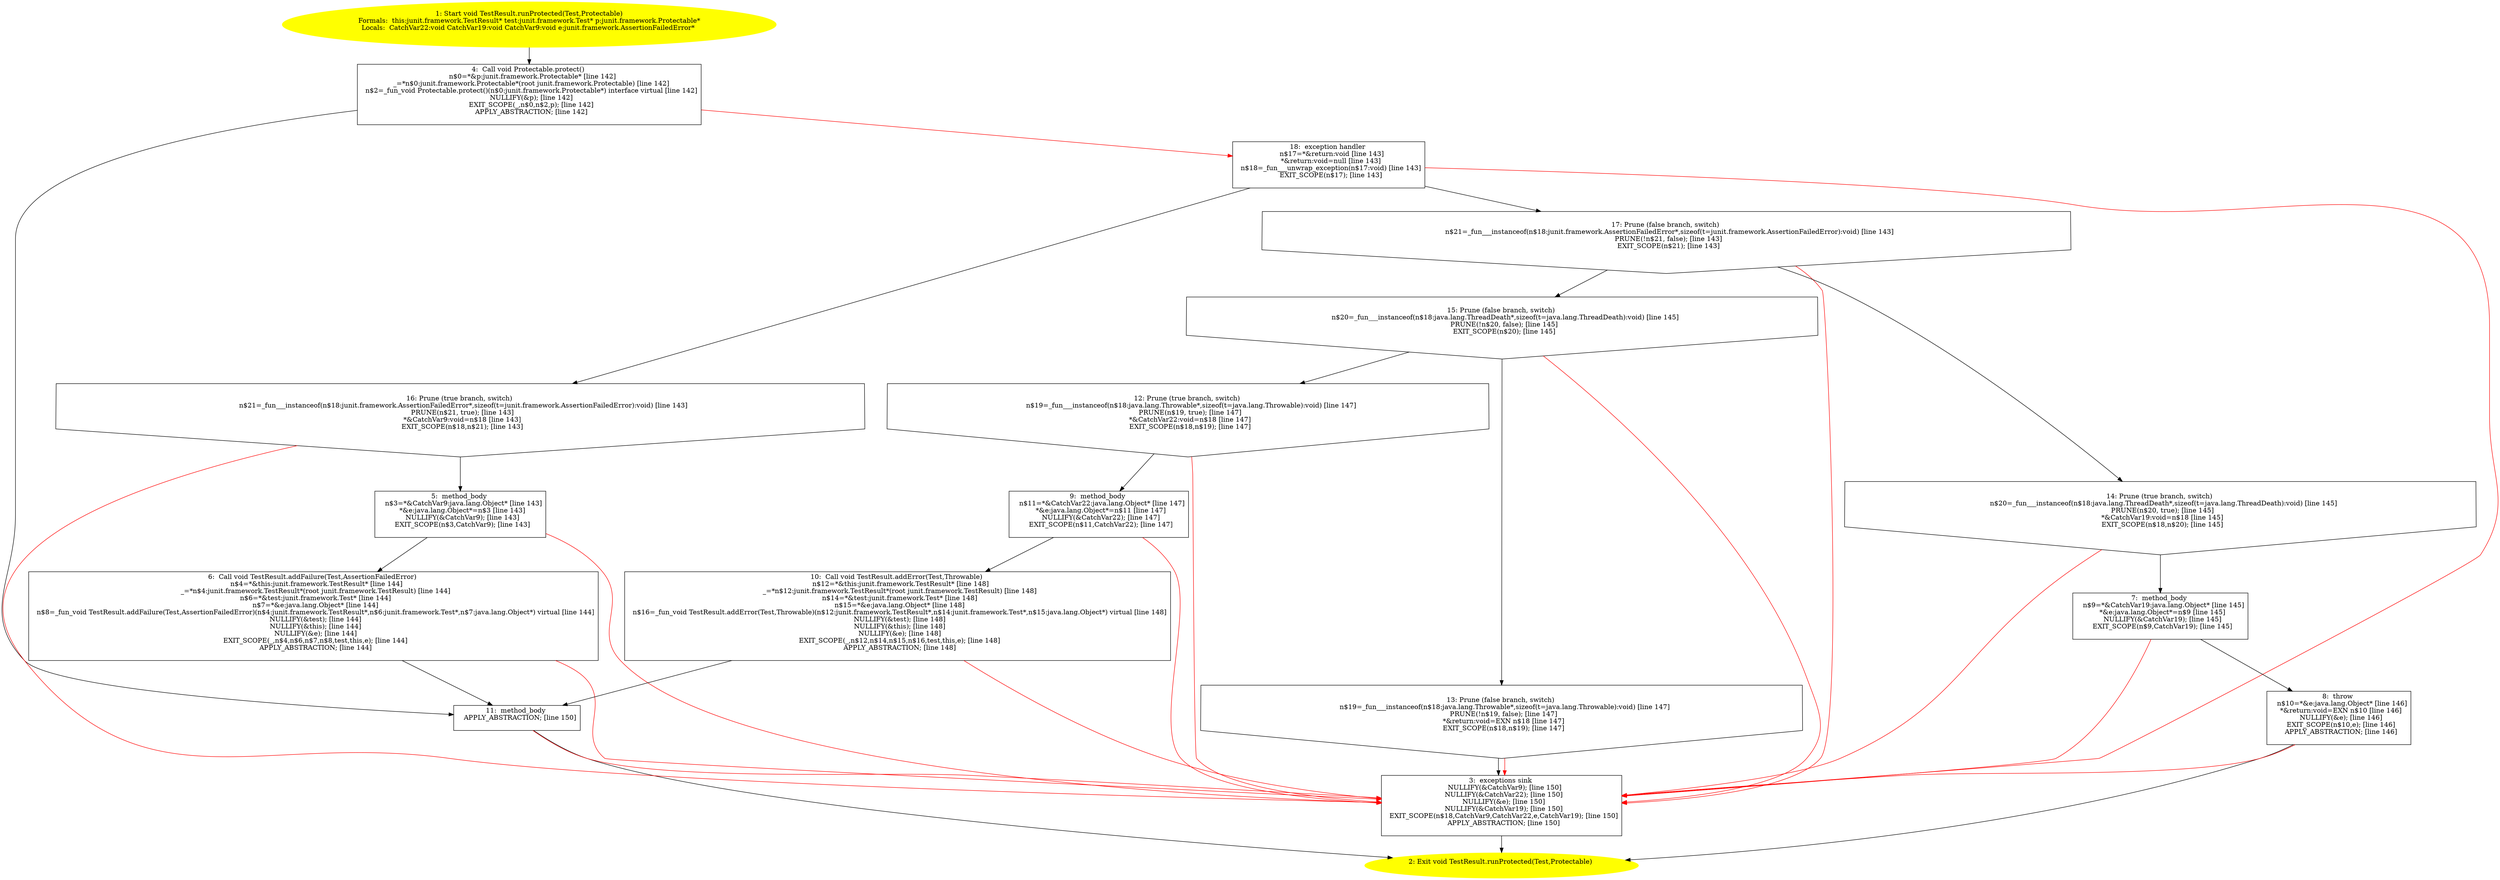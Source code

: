 /* @generated */
digraph cfg {
"junit.framework.TestResult.runProtected(junit.framework.Test,junit.framework.Protectable):void.e2b25bb82512a24cd7fc942d89ac03a5_1" [label="1: Start void TestResult.runProtected(Test,Protectable)\nFormals:  this:junit.framework.TestResult* test:junit.framework.Test* p:junit.framework.Protectable*\nLocals:  CatchVar22:void CatchVar19:void CatchVar9:void e:junit.framework.AssertionFailedError* \n  " color=yellow style=filled]
	

	 "junit.framework.TestResult.runProtected(junit.framework.Test,junit.framework.Protectable):void.e2b25bb82512a24cd7fc942d89ac03a5_1" -> "junit.framework.TestResult.runProtected(junit.framework.Test,junit.framework.Protectable):void.e2b25bb82512a24cd7fc942d89ac03a5_4" ;
"junit.framework.TestResult.runProtected(junit.framework.Test,junit.framework.Protectable):void.e2b25bb82512a24cd7fc942d89ac03a5_2" [label="2: Exit void TestResult.runProtected(Test,Protectable) \n  " color=yellow style=filled]
	

"junit.framework.TestResult.runProtected(junit.framework.Test,junit.framework.Protectable):void.e2b25bb82512a24cd7fc942d89ac03a5_3" [label="3:  exceptions sink \n   NULLIFY(&CatchVar9); [line 150]\n  NULLIFY(&CatchVar22); [line 150]\n  NULLIFY(&e); [line 150]\n  NULLIFY(&CatchVar19); [line 150]\n  EXIT_SCOPE(n$18,CatchVar9,CatchVar22,e,CatchVar19); [line 150]\n  APPLY_ABSTRACTION; [line 150]\n " shape="box"]
	

	 "junit.framework.TestResult.runProtected(junit.framework.Test,junit.framework.Protectable):void.e2b25bb82512a24cd7fc942d89ac03a5_3" -> "junit.framework.TestResult.runProtected(junit.framework.Test,junit.framework.Protectable):void.e2b25bb82512a24cd7fc942d89ac03a5_2" ;
"junit.framework.TestResult.runProtected(junit.framework.Test,junit.framework.Protectable):void.e2b25bb82512a24cd7fc942d89ac03a5_4" [label="4:  Call void Protectable.protect() \n   n$0=*&p:junit.framework.Protectable* [line 142]\n  _=*n$0:junit.framework.Protectable*(root junit.framework.Protectable) [line 142]\n  n$2=_fun_void Protectable.protect()(n$0:junit.framework.Protectable*) interface virtual [line 142]\n  NULLIFY(&p); [line 142]\n  EXIT_SCOPE(_,n$0,n$2,p); [line 142]\n  APPLY_ABSTRACTION; [line 142]\n " shape="box"]
	

	 "junit.framework.TestResult.runProtected(junit.framework.Test,junit.framework.Protectable):void.e2b25bb82512a24cd7fc942d89ac03a5_4" -> "junit.framework.TestResult.runProtected(junit.framework.Test,junit.framework.Protectable):void.e2b25bb82512a24cd7fc942d89ac03a5_11" ;
	 "junit.framework.TestResult.runProtected(junit.framework.Test,junit.framework.Protectable):void.e2b25bb82512a24cd7fc942d89ac03a5_4" -> "junit.framework.TestResult.runProtected(junit.framework.Test,junit.framework.Protectable):void.e2b25bb82512a24cd7fc942d89ac03a5_18" [color="red" ];
"junit.framework.TestResult.runProtected(junit.framework.Test,junit.framework.Protectable):void.e2b25bb82512a24cd7fc942d89ac03a5_5" [label="5:  method_body \n   n$3=*&CatchVar9:java.lang.Object* [line 143]\n  *&e:java.lang.Object*=n$3 [line 143]\n  NULLIFY(&CatchVar9); [line 143]\n  EXIT_SCOPE(n$3,CatchVar9); [line 143]\n " shape="box"]
	

	 "junit.framework.TestResult.runProtected(junit.framework.Test,junit.framework.Protectable):void.e2b25bb82512a24cd7fc942d89ac03a5_5" -> "junit.framework.TestResult.runProtected(junit.framework.Test,junit.framework.Protectable):void.e2b25bb82512a24cd7fc942d89ac03a5_6" ;
	 "junit.framework.TestResult.runProtected(junit.framework.Test,junit.framework.Protectable):void.e2b25bb82512a24cd7fc942d89ac03a5_5" -> "junit.framework.TestResult.runProtected(junit.framework.Test,junit.framework.Protectable):void.e2b25bb82512a24cd7fc942d89ac03a5_3" [color="red" ];
"junit.framework.TestResult.runProtected(junit.framework.Test,junit.framework.Protectable):void.e2b25bb82512a24cd7fc942d89ac03a5_6" [label="6:  Call void TestResult.addFailure(Test,AssertionFailedError) \n   n$4=*&this:junit.framework.TestResult* [line 144]\n  _=*n$4:junit.framework.TestResult*(root junit.framework.TestResult) [line 144]\n  n$6=*&test:junit.framework.Test* [line 144]\n  n$7=*&e:java.lang.Object* [line 144]\n  n$8=_fun_void TestResult.addFailure(Test,AssertionFailedError)(n$4:junit.framework.TestResult*,n$6:junit.framework.Test*,n$7:java.lang.Object*) virtual [line 144]\n  NULLIFY(&test); [line 144]\n  NULLIFY(&this); [line 144]\n  NULLIFY(&e); [line 144]\n  EXIT_SCOPE(_,n$4,n$6,n$7,n$8,test,this,e); [line 144]\n  APPLY_ABSTRACTION; [line 144]\n " shape="box"]
	

	 "junit.framework.TestResult.runProtected(junit.framework.Test,junit.framework.Protectable):void.e2b25bb82512a24cd7fc942d89ac03a5_6" -> "junit.framework.TestResult.runProtected(junit.framework.Test,junit.framework.Protectable):void.e2b25bb82512a24cd7fc942d89ac03a5_11" ;
	 "junit.framework.TestResult.runProtected(junit.framework.Test,junit.framework.Protectable):void.e2b25bb82512a24cd7fc942d89ac03a5_6" -> "junit.framework.TestResult.runProtected(junit.framework.Test,junit.framework.Protectable):void.e2b25bb82512a24cd7fc942d89ac03a5_3" [color="red" ];
"junit.framework.TestResult.runProtected(junit.framework.Test,junit.framework.Protectable):void.e2b25bb82512a24cd7fc942d89ac03a5_7" [label="7:  method_body \n   n$9=*&CatchVar19:java.lang.Object* [line 145]\n  *&e:java.lang.Object*=n$9 [line 145]\n  NULLIFY(&CatchVar19); [line 145]\n  EXIT_SCOPE(n$9,CatchVar19); [line 145]\n " shape="box"]
	

	 "junit.framework.TestResult.runProtected(junit.framework.Test,junit.framework.Protectable):void.e2b25bb82512a24cd7fc942d89ac03a5_7" -> "junit.framework.TestResult.runProtected(junit.framework.Test,junit.framework.Protectable):void.e2b25bb82512a24cd7fc942d89ac03a5_8" ;
	 "junit.framework.TestResult.runProtected(junit.framework.Test,junit.framework.Protectable):void.e2b25bb82512a24cd7fc942d89ac03a5_7" -> "junit.framework.TestResult.runProtected(junit.framework.Test,junit.framework.Protectable):void.e2b25bb82512a24cd7fc942d89ac03a5_3" [color="red" ];
"junit.framework.TestResult.runProtected(junit.framework.Test,junit.framework.Protectable):void.e2b25bb82512a24cd7fc942d89ac03a5_8" [label="8:  throw \n   n$10=*&e:java.lang.Object* [line 146]\n  *&return:void=EXN n$10 [line 146]\n  NULLIFY(&e); [line 146]\n  EXIT_SCOPE(n$10,e); [line 146]\n  APPLY_ABSTRACTION; [line 146]\n " shape="box"]
	

	 "junit.framework.TestResult.runProtected(junit.framework.Test,junit.framework.Protectable):void.e2b25bb82512a24cd7fc942d89ac03a5_8" -> "junit.framework.TestResult.runProtected(junit.framework.Test,junit.framework.Protectable):void.e2b25bb82512a24cd7fc942d89ac03a5_2" ;
	 "junit.framework.TestResult.runProtected(junit.framework.Test,junit.framework.Protectable):void.e2b25bb82512a24cd7fc942d89ac03a5_8" -> "junit.framework.TestResult.runProtected(junit.framework.Test,junit.framework.Protectable):void.e2b25bb82512a24cd7fc942d89ac03a5_3" [color="red" ];
"junit.framework.TestResult.runProtected(junit.framework.Test,junit.framework.Protectable):void.e2b25bb82512a24cd7fc942d89ac03a5_9" [label="9:  method_body \n   n$11=*&CatchVar22:java.lang.Object* [line 147]\n  *&e:java.lang.Object*=n$11 [line 147]\n  NULLIFY(&CatchVar22); [line 147]\n  EXIT_SCOPE(n$11,CatchVar22); [line 147]\n " shape="box"]
	

	 "junit.framework.TestResult.runProtected(junit.framework.Test,junit.framework.Protectable):void.e2b25bb82512a24cd7fc942d89ac03a5_9" -> "junit.framework.TestResult.runProtected(junit.framework.Test,junit.framework.Protectable):void.e2b25bb82512a24cd7fc942d89ac03a5_10" ;
	 "junit.framework.TestResult.runProtected(junit.framework.Test,junit.framework.Protectable):void.e2b25bb82512a24cd7fc942d89ac03a5_9" -> "junit.framework.TestResult.runProtected(junit.framework.Test,junit.framework.Protectable):void.e2b25bb82512a24cd7fc942d89ac03a5_3" [color="red" ];
"junit.framework.TestResult.runProtected(junit.framework.Test,junit.framework.Protectable):void.e2b25bb82512a24cd7fc942d89ac03a5_10" [label="10:  Call void TestResult.addError(Test,Throwable) \n   n$12=*&this:junit.framework.TestResult* [line 148]\n  _=*n$12:junit.framework.TestResult*(root junit.framework.TestResult) [line 148]\n  n$14=*&test:junit.framework.Test* [line 148]\n  n$15=*&e:java.lang.Object* [line 148]\n  n$16=_fun_void TestResult.addError(Test,Throwable)(n$12:junit.framework.TestResult*,n$14:junit.framework.Test*,n$15:java.lang.Object*) virtual [line 148]\n  NULLIFY(&test); [line 148]\n  NULLIFY(&this); [line 148]\n  NULLIFY(&e); [line 148]\n  EXIT_SCOPE(_,n$12,n$14,n$15,n$16,test,this,e); [line 148]\n  APPLY_ABSTRACTION; [line 148]\n " shape="box"]
	

	 "junit.framework.TestResult.runProtected(junit.framework.Test,junit.framework.Protectable):void.e2b25bb82512a24cd7fc942d89ac03a5_10" -> "junit.framework.TestResult.runProtected(junit.framework.Test,junit.framework.Protectable):void.e2b25bb82512a24cd7fc942d89ac03a5_11" ;
	 "junit.framework.TestResult.runProtected(junit.framework.Test,junit.framework.Protectable):void.e2b25bb82512a24cd7fc942d89ac03a5_10" -> "junit.framework.TestResult.runProtected(junit.framework.Test,junit.framework.Protectable):void.e2b25bb82512a24cd7fc942d89ac03a5_3" [color="red" ];
"junit.framework.TestResult.runProtected(junit.framework.Test,junit.framework.Protectable):void.e2b25bb82512a24cd7fc942d89ac03a5_11" [label="11:  method_body \n   APPLY_ABSTRACTION; [line 150]\n " shape="box"]
	

	 "junit.framework.TestResult.runProtected(junit.framework.Test,junit.framework.Protectable):void.e2b25bb82512a24cd7fc942d89ac03a5_11" -> "junit.framework.TestResult.runProtected(junit.framework.Test,junit.framework.Protectable):void.e2b25bb82512a24cd7fc942d89ac03a5_2" ;
	 "junit.framework.TestResult.runProtected(junit.framework.Test,junit.framework.Protectable):void.e2b25bb82512a24cd7fc942d89ac03a5_11" -> "junit.framework.TestResult.runProtected(junit.framework.Test,junit.framework.Protectable):void.e2b25bb82512a24cd7fc942d89ac03a5_3" [color="red" ];
"junit.framework.TestResult.runProtected(junit.framework.Test,junit.framework.Protectable):void.e2b25bb82512a24cd7fc942d89ac03a5_12" [label="12: Prune (true branch, switch) \n   n$19=_fun___instanceof(n$18:java.lang.Throwable*,sizeof(t=java.lang.Throwable):void) [line 147]\n  PRUNE(n$19, true); [line 147]\n  *&CatchVar22:void=n$18 [line 147]\n  EXIT_SCOPE(n$18,n$19); [line 147]\n " shape="invhouse"]
	

	 "junit.framework.TestResult.runProtected(junit.framework.Test,junit.framework.Protectable):void.e2b25bb82512a24cd7fc942d89ac03a5_12" -> "junit.framework.TestResult.runProtected(junit.framework.Test,junit.framework.Protectable):void.e2b25bb82512a24cd7fc942d89ac03a5_9" ;
	 "junit.framework.TestResult.runProtected(junit.framework.Test,junit.framework.Protectable):void.e2b25bb82512a24cd7fc942d89ac03a5_12" -> "junit.framework.TestResult.runProtected(junit.framework.Test,junit.framework.Protectable):void.e2b25bb82512a24cd7fc942d89ac03a5_3" [color="red" ];
"junit.framework.TestResult.runProtected(junit.framework.Test,junit.framework.Protectable):void.e2b25bb82512a24cd7fc942d89ac03a5_13" [label="13: Prune (false branch, switch) \n   n$19=_fun___instanceof(n$18:java.lang.Throwable*,sizeof(t=java.lang.Throwable):void) [line 147]\n  PRUNE(!n$19, false); [line 147]\n  *&return:void=EXN n$18 [line 147]\n  EXIT_SCOPE(n$18,n$19); [line 147]\n " shape="invhouse"]
	

	 "junit.framework.TestResult.runProtected(junit.framework.Test,junit.framework.Protectable):void.e2b25bb82512a24cd7fc942d89ac03a5_13" -> "junit.framework.TestResult.runProtected(junit.framework.Test,junit.framework.Protectable):void.e2b25bb82512a24cd7fc942d89ac03a5_3" ;
	 "junit.framework.TestResult.runProtected(junit.framework.Test,junit.framework.Protectable):void.e2b25bb82512a24cd7fc942d89ac03a5_13" -> "junit.framework.TestResult.runProtected(junit.framework.Test,junit.framework.Protectable):void.e2b25bb82512a24cd7fc942d89ac03a5_3" [color="red" ];
"junit.framework.TestResult.runProtected(junit.framework.Test,junit.framework.Protectable):void.e2b25bb82512a24cd7fc942d89ac03a5_14" [label="14: Prune (true branch, switch) \n   n$20=_fun___instanceof(n$18:java.lang.ThreadDeath*,sizeof(t=java.lang.ThreadDeath):void) [line 145]\n  PRUNE(n$20, true); [line 145]\n  *&CatchVar19:void=n$18 [line 145]\n  EXIT_SCOPE(n$18,n$20); [line 145]\n " shape="invhouse"]
	

	 "junit.framework.TestResult.runProtected(junit.framework.Test,junit.framework.Protectable):void.e2b25bb82512a24cd7fc942d89ac03a5_14" -> "junit.framework.TestResult.runProtected(junit.framework.Test,junit.framework.Protectable):void.e2b25bb82512a24cd7fc942d89ac03a5_7" ;
	 "junit.framework.TestResult.runProtected(junit.framework.Test,junit.framework.Protectable):void.e2b25bb82512a24cd7fc942d89ac03a5_14" -> "junit.framework.TestResult.runProtected(junit.framework.Test,junit.framework.Protectable):void.e2b25bb82512a24cd7fc942d89ac03a5_3" [color="red" ];
"junit.framework.TestResult.runProtected(junit.framework.Test,junit.framework.Protectable):void.e2b25bb82512a24cd7fc942d89ac03a5_15" [label="15: Prune (false branch, switch) \n   n$20=_fun___instanceof(n$18:java.lang.ThreadDeath*,sizeof(t=java.lang.ThreadDeath):void) [line 145]\n  PRUNE(!n$20, false); [line 145]\n  EXIT_SCOPE(n$20); [line 145]\n " shape="invhouse"]
	

	 "junit.framework.TestResult.runProtected(junit.framework.Test,junit.framework.Protectable):void.e2b25bb82512a24cd7fc942d89ac03a5_15" -> "junit.framework.TestResult.runProtected(junit.framework.Test,junit.framework.Protectable):void.e2b25bb82512a24cd7fc942d89ac03a5_12" ;
	 "junit.framework.TestResult.runProtected(junit.framework.Test,junit.framework.Protectable):void.e2b25bb82512a24cd7fc942d89ac03a5_15" -> "junit.framework.TestResult.runProtected(junit.framework.Test,junit.framework.Protectable):void.e2b25bb82512a24cd7fc942d89ac03a5_13" ;
	 "junit.framework.TestResult.runProtected(junit.framework.Test,junit.framework.Protectable):void.e2b25bb82512a24cd7fc942d89ac03a5_15" -> "junit.framework.TestResult.runProtected(junit.framework.Test,junit.framework.Protectable):void.e2b25bb82512a24cd7fc942d89ac03a5_3" [color="red" ];
"junit.framework.TestResult.runProtected(junit.framework.Test,junit.framework.Protectable):void.e2b25bb82512a24cd7fc942d89ac03a5_16" [label="16: Prune (true branch, switch) \n   n$21=_fun___instanceof(n$18:junit.framework.AssertionFailedError*,sizeof(t=junit.framework.AssertionFailedError):void) [line 143]\n  PRUNE(n$21, true); [line 143]\n  *&CatchVar9:void=n$18 [line 143]\n  EXIT_SCOPE(n$18,n$21); [line 143]\n " shape="invhouse"]
	

	 "junit.framework.TestResult.runProtected(junit.framework.Test,junit.framework.Protectable):void.e2b25bb82512a24cd7fc942d89ac03a5_16" -> "junit.framework.TestResult.runProtected(junit.framework.Test,junit.framework.Protectable):void.e2b25bb82512a24cd7fc942d89ac03a5_5" ;
	 "junit.framework.TestResult.runProtected(junit.framework.Test,junit.framework.Protectable):void.e2b25bb82512a24cd7fc942d89ac03a5_16" -> "junit.framework.TestResult.runProtected(junit.framework.Test,junit.framework.Protectable):void.e2b25bb82512a24cd7fc942d89ac03a5_3" [color="red" ];
"junit.framework.TestResult.runProtected(junit.framework.Test,junit.framework.Protectable):void.e2b25bb82512a24cd7fc942d89ac03a5_17" [label="17: Prune (false branch, switch) \n   n$21=_fun___instanceof(n$18:junit.framework.AssertionFailedError*,sizeof(t=junit.framework.AssertionFailedError):void) [line 143]\n  PRUNE(!n$21, false); [line 143]\n  EXIT_SCOPE(n$21); [line 143]\n " shape="invhouse"]
	

	 "junit.framework.TestResult.runProtected(junit.framework.Test,junit.framework.Protectable):void.e2b25bb82512a24cd7fc942d89ac03a5_17" -> "junit.framework.TestResult.runProtected(junit.framework.Test,junit.framework.Protectable):void.e2b25bb82512a24cd7fc942d89ac03a5_14" ;
	 "junit.framework.TestResult.runProtected(junit.framework.Test,junit.framework.Protectable):void.e2b25bb82512a24cd7fc942d89ac03a5_17" -> "junit.framework.TestResult.runProtected(junit.framework.Test,junit.framework.Protectable):void.e2b25bb82512a24cd7fc942d89ac03a5_15" ;
	 "junit.framework.TestResult.runProtected(junit.framework.Test,junit.framework.Protectable):void.e2b25bb82512a24cd7fc942d89ac03a5_17" -> "junit.framework.TestResult.runProtected(junit.framework.Test,junit.framework.Protectable):void.e2b25bb82512a24cd7fc942d89ac03a5_3" [color="red" ];
"junit.framework.TestResult.runProtected(junit.framework.Test,junit.framework.Protectable):void.e2b25bb82512a24cd7fc942d89ac03a5_18" [label="18:  exception handler \n   n$17=*&return:void [line 143]\n  *&return:void=null [line 143]\n  n$18=_fun___unwrap_exception(n$17:void) [line 143]\n  EXIT_SCOPE(n$17); [line 143]\n " shape="box"]
	

	 "junit.framework.TestResult.runProtected(junit.framework.Test,junit.framework.Protectable):void.e2b25bb82512a24cd7fc942d89ac03a5_18" -> "junit.framework.TestResult.runProtected(junit.framework.Test,junit.framework.Protectable):void.e2b25bb82512a24cd7fc942d89ac03a5_16" ;
	 "junit.framework.TestResult.runProtected(junit.framework.Test,junit.framework.Protectable):void.e2b25bb82512a24cd7fc942d89ac03a5_18" -> "junit.framework.TestResult.runProtected(junit.framework.Test,junit.framework.Protectable):void.e2b25bb82512a24cd7fc942d89ac03a5_17" ;
	 "junit.framework.TestResult.runProtected(junit.framework.Test,junit.framework.Protectable):void.e2b25bb82512a24cd7fc942d89ac03a5_18" -> "junit.framework.TestResult.runProtected(junit.framework.Test,junit.framework.Protectable):void.e2b25bb82512a24cd7fc942d89ac03a5_3" [color="red" ];
}
